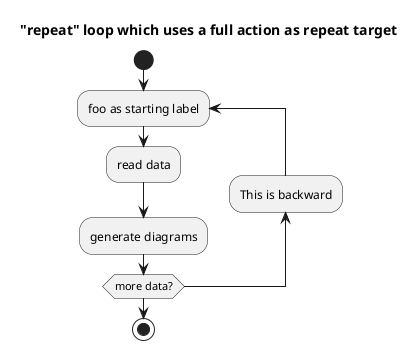 @startuml
'https://plantuml.com/activity-diagram-beta

title "repeat" loop which uses a full action as repeat target
start
repeat :foo as starting label;
  :read data;
  :generate diagrams;
backward:This is backward;
repeat while (more data?)
stop

@enduml
